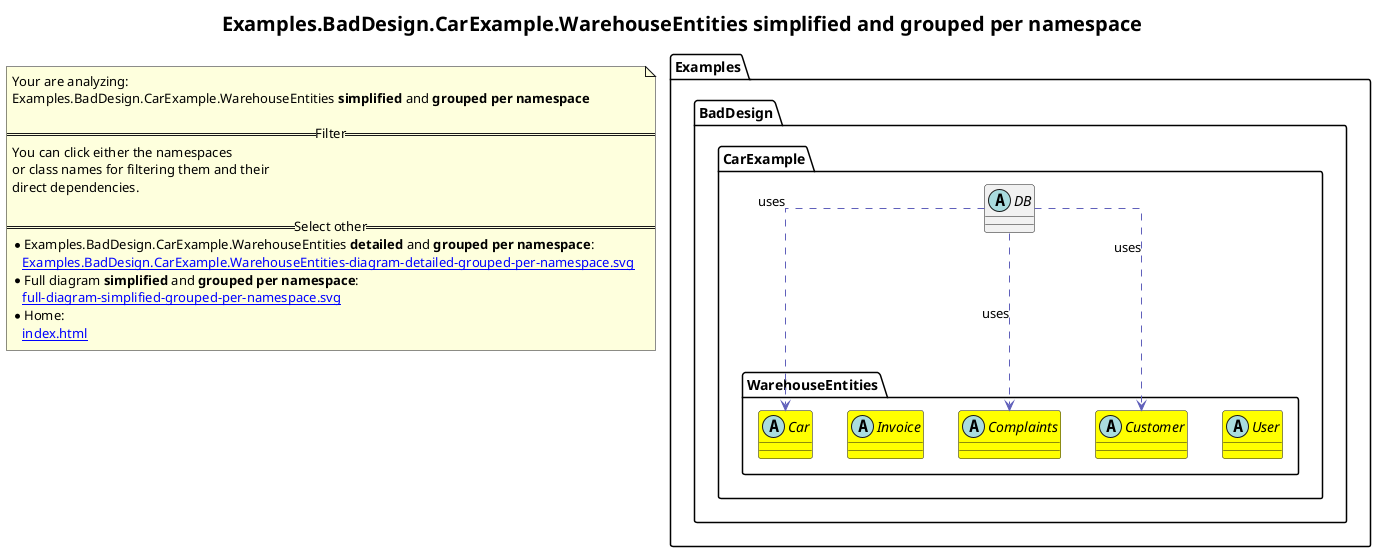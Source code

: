 @startuml
skinparam linetype ortho
title <size:20>Examples.BadDesign.CarExample.WarehouseEntities **simplified** and **grouped per namespace**</size>
note "Your are analyzing:\nExamples.BadDesign.CarExample.WarehouseEntities **simplified** and **grouped per namespace**\n\n==Filter==\nYou can click either the namespaces \nor class names for filtering them and their\ndirect dependencies.\n\n==Select other==\n* Examples.BadDesign.CarExample.WarehouseEntities **detailed** and **grouped per namespace**:\n   [[Examples.BadDesign.CarExample.WarehouseEntities-diagram-detailed-grouped-per-namespace.svg]]\n* Full diagram **simplified** and **grouped per namespace**:\n   [[full-diagram-simplified-grouped-per-namespace.svg]]\n* Home:\n   [[index.html]]" as FloatingNote
namespace Examples [[Examples-diagram-simplified-grouped-per-namespace.svg]] {
namespace Examples.BadDesign [[Examples.BadDesign-diagram-simplified-grouped-per-namespace.svg]] {
namespace Examples.BadDesign.CarExample [[Examples.BadDesign.CarExample-diagram-simplified-grouped-per-namespace.svg]] {
    abstract class Examples.BadDesign.CarExample.DB [[Examples.BadDesign.CarExample.DB-diagram-simplified-grouped-per-namespace.svg]]  {
    }
'Compared namespace Examples.BadDesign.CarExample [[Examples.BadDesign.CarExample-diagram-simplified-grouped-per-namespace.svg]] { with last element of     }
' Closing all previous_sub_namespace_list namespace None because file analysis is finished.
' Closing namespace CarExample
}
' Closing namespace BadDesign
}
' Closing namespace Examples
}
namespace Examples [[Examples-diagram-simplified-grouped-per-namespace.svg]] {
namespace Examples.BadDesign [[Examples.BadDesign-diagram-simplified-grouped-per-namespace.svg]] {
namespace Examples.BadDesign.CarExample [[Examples.BadDesign.CarExample-diagram-simplified-grouped-per-namespace.svg]] {
namespace Examples.BadDesign.CarExample.WarehouseEntities [[Examples.BadDesign.CarExample.WarehouseEntities-diagram-simplified-grouped-per-namespace.svg]] {
      abstract class Examples.BadDesign.CarExample.WarehouseEntities.User [[Examples.BadDesign.CarExample.WarehouseEntities.User-diagram-simplified-grouped-per-namespace.svg]] #yellow {
      }
      abstract class Examples.BadDesign.CarExample.WarehouseEntities.Customer [[Examples.BadDesign.CarExample.WarehouseEntities.Customer-diagram-simplified-grouped-per-namespace.svg]] #yellow {
      }
      abstract class Examples.BadDesign.CarExample.WarehouseEntities.Complaints [[Examples.BadDesign.CarExample.WarehouseEntities.Complaints-diagram-simplified-grouped-per-namespace.svg]] #yellow {
      }
      abstract class Examples.BadDesign.CarExample.WarehouseEntities.Invoice [[Examples.BadDesign.CarExample.WarehouseEntities.Invoice-diagram-simplified-grouped-per-namespace.svg]] #yellow {
      }
      abstract class Examples.BadDesign.CarExample.WarehouseEntities.Car [[Examples.BadDesign.CarExample.WarehouseEntities.Car-diagram-simplified-grouped-per-namespace.svg]] #yellow {
      }
'Compared namespace Examples.BadDesign.CarExample.WarehouseEntities [[Examples.BadDesign.CarExample.WarehouseEntities-diagram-simplified-grouped-per-namespace.svg]] { with last element of       }
' Closing all previous_sub_namespace_list namespace None because file analysis is finished.
' Closing namespace WarehouseEntities
}
' Closing namespace CarExample
}
' Closing namespace BadDesign
}
' Closing namespace Examples
}
 ' *************************************** 
 ' *************************************** 
 ' *************************************** 
' Class relations extracted from namespace:
' Examples.BadDesign.CarExample
Examples.BadDesign.CarExample.DB .[#6060BB].> Examples.BadDesign.CarExample.WarehouseEntities.Car  : uses 
Examples.BadDesign.CarExample.DB .[#6060BB].> Examples.BadDesign.CarExample.WarehouseEntities.Complaints  : uses 
Examples.BadDesign.CarExample.DB .[#6060BB].> Examples.BadDesign.CarExample.WarehouseEntities.Customer  : uses 
' Class relations extracted from namespace:
' Examples.BadDesign.CarExample.WarehouseEntities
@enduml